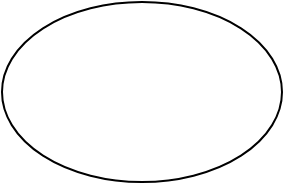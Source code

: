 <mxfile version="14.6.10" type="github">
  <diagram id="EyykRgJbTBzst2TbG_7H" name="Page-1">
    <mxGraphModel dx="1038" dy="580" grid="1" gridSize="10" guides="1" tooltips="1" connect="1" arrows="1" fold="1" page="1" pageScale="1" pageWidth="1169" pageHeight="827" math="0" shadow="0">
      <root>
        <mxCell id="0" />
        <mxCell id="1" parent="0" />
        <mxCell id="oetUtK0mM1qXIEH1qYYt-2" value="" style="ellipse;whiteSpace=wrap;html=1;" vertex="1" parent="1">
          <mxGeometry x="440" y="90" width="140" height="90" as="geometry" />
        </mxCell>
      </root>
    </mxGraphModel>
  </diagram>
</mxfile>
